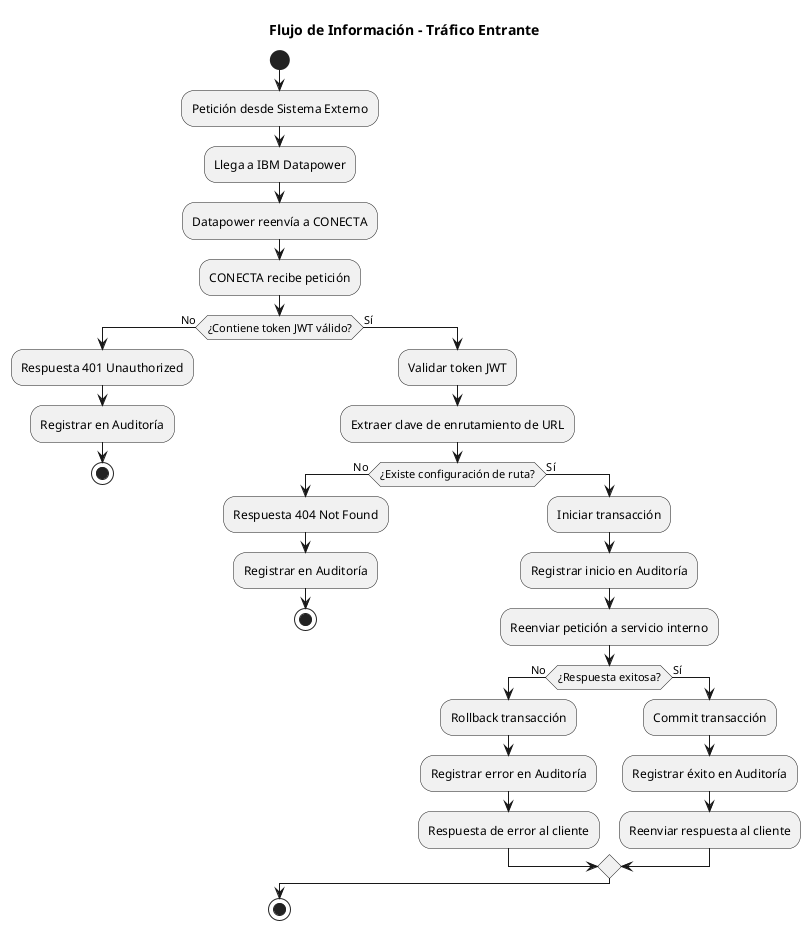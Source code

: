 @startuml
title Flujo de Información - Tráfico Entrante

start
:Petición desde Sistema Externo;
:Llega a IBM Datapower;
:Datapower reenvía a CONECTA;
:CONECTA recibe petición;

if (¿Contiene token JWT válido?) then (No)
  :Respuesta 401 Unauthorized;
  :Registrar en Auditoría;
  stop
else (Sí)
  :Validar token JWT;
  :Extraer clave de enrutamiento de URL;
  
  if (¿Existe configuración de ruta?) then (No)
    :Respuesta 404 Not Found;
    :Registrar en Auditoría;
    stop
  else (Sí)
    :Iniciar transacción;
    :Registrar inicio en Auditoría;
    :Reenviar petición a servicio interno;
    
    if (¿Respuesta exitosa?) then (No)
      :Rollback transacción;
      :Registrar error en Auditoría;
      :Respuesta de error al cliente;
    else (Sí)
      :Commit transacción;
      :Registrar éxito en Auditoría;
      :Reenviar respuesta al cliente;
    endif
  endif
endif

stop
@enduml
